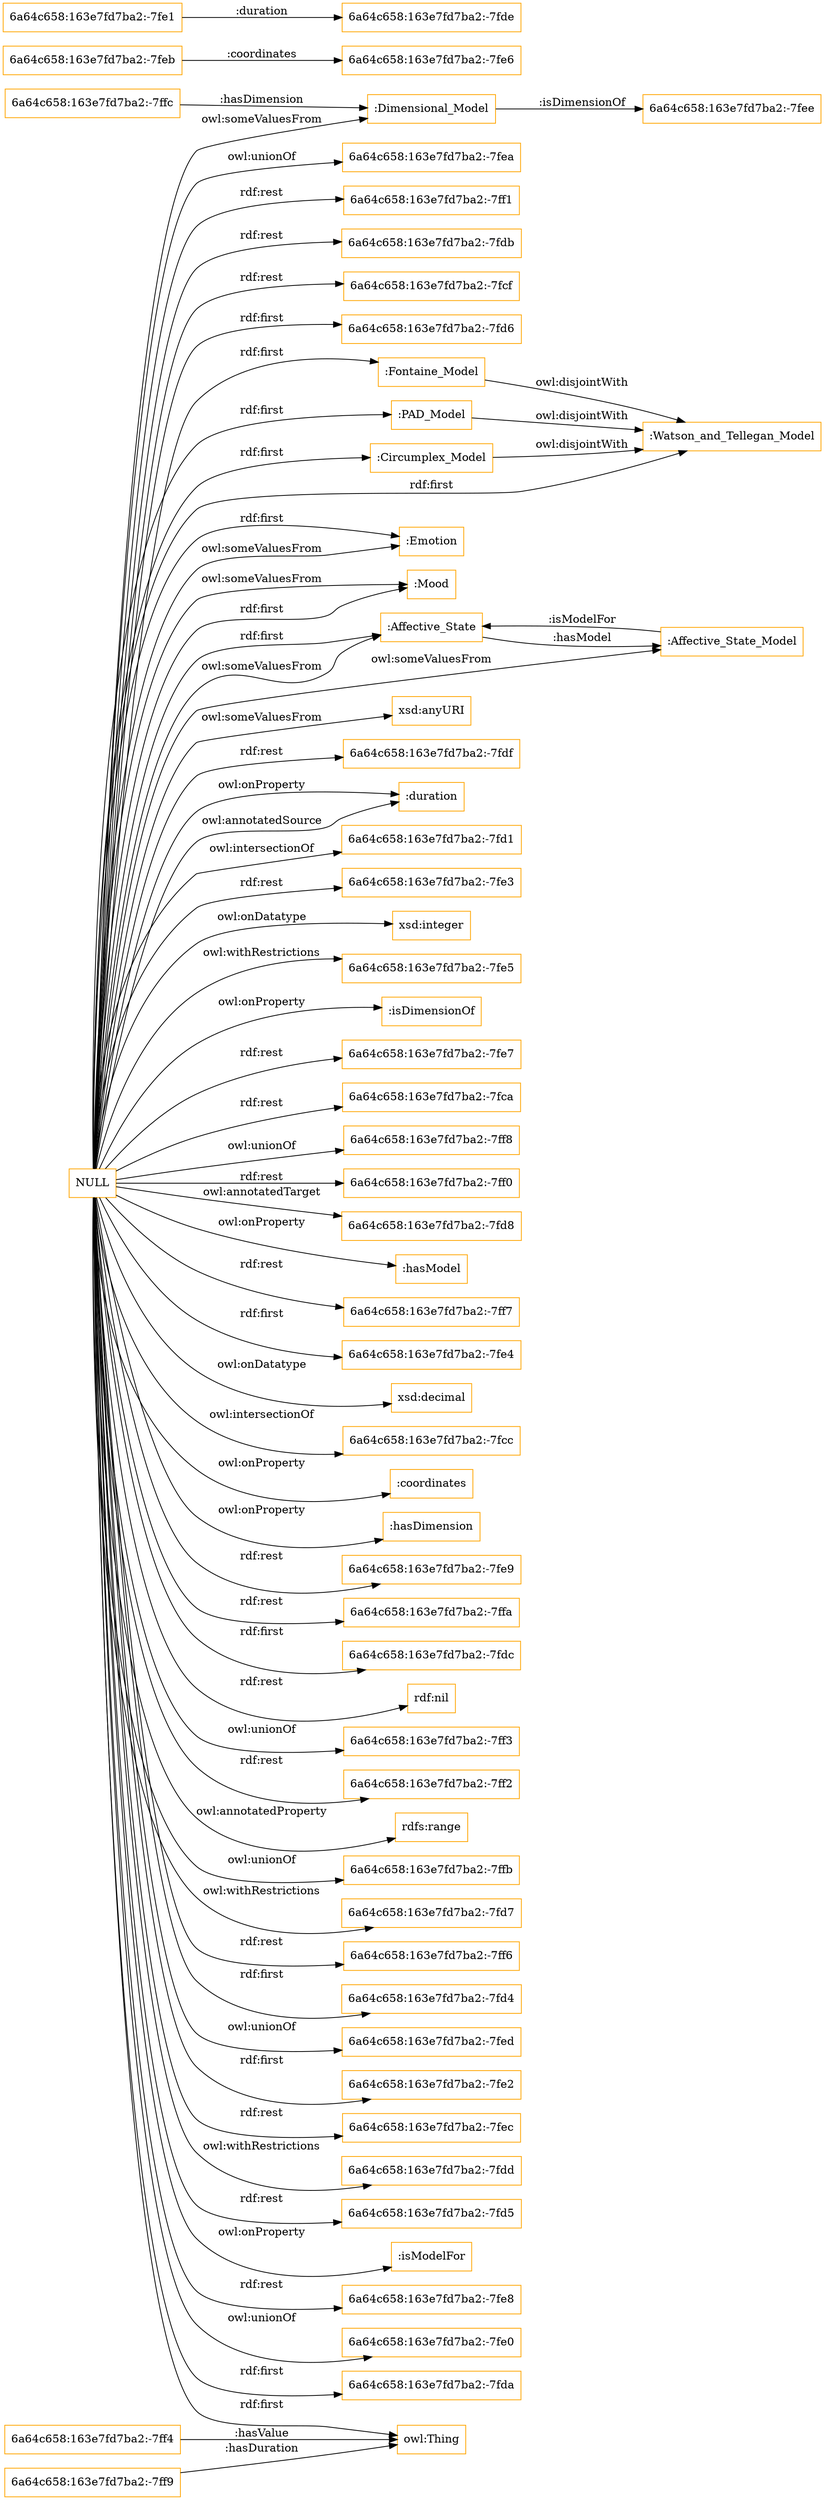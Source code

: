 digraph ar2dtool_diagram { 
rankdir=LR;
size="1501"
node [shape = rectangle, color="orange"]; ":Dimensional_Model" ":Fontaine_Model" "6a64c658:163e7fd7ba2:-7ff4" ":PAD_Model" "6a64c658:163e7fd7ba2:-7fee" ":Emotion" ":Mood" "6a64c658:163e7fd7ba2:-7feb" ":Affective_State" "6a64c658:163e7fd7ba2:-7ff9" ":Watson_and_Tellegan_Model" "6a64c658:163e7fd7ba2:-7fe1" "6a64c658:163e7fd7ba2:-7ffc" ":Affective_State_Model" ":Circumplex_Model" ; /*classes style*/
	":Circumplex_Model" -> ":Watson_and_Tellegan_Model" [ label = "owl:disjointWith" ];
	":Fontaine_Model" -> ":Watson_and_Tellegan_Model" [ label = "owl:disjointWith" ];
	":PAD_Model" -> ":Watson_and_Tellegan_Model" [ label = "owl:disjointWith" ];
	"NULL" -> ":PAD_Model" [ label = "rdf:first" ];
	"NULL" -> "xsd:anyURI" [ label = "owl:someValuesFrom" ];
	"NULL" -> "6a64c658:163e7fd7ba2:-7fdf" [ label = "rdf:rest" ];
	"NULL" -> ":duration" [ label = "owl:onProperty" ];
	"NULL" -> "6a64c658:163e7fd7ba2:-7fd1" [ label = "owl:intersectionOf" ];
	"NULL" -> "6a64c658:163e7fd7ba2:-7fe3" [ label = "rdf:rest" ];
	"NULL" -> "xsd:integer" [ label = "owl:onDatatype" ];
	"NULL" -> "6a64c658:163e7fd7ba2:-7fe5" [ label = "owl:withRestrictions" ];
	"NULL" -> ":isDimensionOf" [ label = "owl:onProperty" ];
	"NULL" -> "6a64c658:163e7fd7ba2:-7fe7" [ label = "rdf:rest" ];
	"NULL" -> "6a64c658:163e7fd7ba2:-7fca" [ label = "rdf:rest" ];
	"NULL" -> "6a64c658:163e7fd7ba2:-7ff8" [ label = "owl:unionOf" ];
	"NULL" -> "6a64c658:163e7fd7ba2:-7ff0" [ label = "rdf:rest" ];
	"NULL" -> "6a64c658:163e7fd7ba2:-7fd8" [ label = "owl:annotatedTarget" ];
	"NULL" -> ":hasModel" [ label = "owl:onProperty" ];
	"NULL" -> "6a64c658:163e7fd7ba2:-7ff7" [ label = "rdf:rest" ];
	"NULL" -> "6a64c658:163e7fd7ba2:-7fe4" [ label = "rdf:first" ];
	"NULL" -> "xsd:decimal" [ label = "owl:onDatatype" ];
	"NULL" -> "6a64c658:163e7fd7ba2:-7fcc" [ label = "owl:intersectionOf" ];
	"NULL" -> ":coordinates" [ label = "owl:onProperty" ];
	"NULL" -> ":hasDimension" [ label = "owl:onProperty" ];
	"NULL" -> "6a64c658:163e7fd7ba2:-7fe9" [ label = "rdf:rest" ];
	"NULL" -> ":Affective_State_Model" [ label = "owl:someValuesFrom" ];
	"NULL" -> "6a64c658:163e7fd7ba2:-7ffa" [ label = "rdf:rest" ];
	"NULL" -> ":Fontaine_Model" [ label = "rdf:first" ];
	"NULL" -> "6a64c658:163e7fd7ba2:-7fdc" [ label = "rdf:first" ];
	"NULL" -> "rdf:nil" [ label = "rdf:rest" ];
	"NULL" -> "6a64c658:163e7fd7ba2:-7ff3" [ label = "owl:unionOf" ];
	"NULL" -> "6a64c658:163e7fd7ba2:-7ff2" [ label = "rdf:rest" ];
	"NULL" -> ":Mood" [ label = "owl:someValuesFrom" ];
	"NULL" -> ":Circumplex_Model" [ label = "rdf:first" ];
	"NULL" -> "rdfs:range" [ label = "owl:annotatedProperty" ];
	"NULL" -> "6a64c658:163e7fd7ba2:-7ffb" [ label = "owl:unionOf" ];
	"NULL" -> "6a64c658:163e7fd7ba2:-7fd7" [ label = "owl:withRestrictions" ];
	"NULL" -> ":Emotion" [ label = "rdf:first" ];
	"NULL" -> "6a64c658:163e7fd7ba2:-7ff6" [ label = "rdf:rest" ];
	"NULL" -> "6a64c658:163e7fd7ba2:-7fd4" [ label = "rdf:first" ];
	"NULL" -> "6a64c658:163e7fd7ba2:-7fed" [ label = "owl:unionOf" ];
	"NULL" -> "6a64c658:163e7fd7ba2:-7fe2" [ label = "rdf:first" ];
	"NULL" -> ":duration" [ label = "owl:annotatedSource" ];
	"NULL" -> "6a64c658:163e7fd7ba2:-7fec" [ label = "rdf:rest" ];
	"NULL" -> "owl:Thing" [ label = "rdf:first" ];
	"NULL" -> "6a64c658:163e7fd7ba2:-7fdd" [ label = "owl:withRestrictions" ];
	"NULL" -> ":Emotion" [ label = "owl:someValuesFrom" ];
	"NULL" -> ":Affective_State" [ label = "owl:someValuesFrom" ];
	"NULL" -> ":Watson_and_Tellegan_Model" [ label = "rdf:first" ];
	"NULL" -> "6a64c658:163e7fd7ba2:-7fd5" [ label = "rdf:rest" ];
	"NULL" -> ":isModelFor" [ label = "owl:onProperty" ];
	"NULL" -> "6a64c658:163e7fd7ba2:-7fe8" [ label = "rdf:rest" ];
	"NULL" -> "6a64c658:163e7fd7ba2:-7fe0" [ label = "owl:unionOf" ];
	"NULL" -> "6a64c658:163e7fd7ba2:-7fda" [ label = "rdf:first" ];
	"NULL" -> ":Mood" [ label = "rdf:first" ];
	"NULL" -> ":Dimensional_Model" [ label = "owl:someValuesFrom" ];
	"NULL" -> ":Affective_State" [ label = "rdf:first" ];
	"NULL" -> "6a64c658:163e7fd7ba2:-7fea" [ label = "owl:unionOf" ];
	"NULL" -> "6a64c658:163e7fd7ba2:-7ff1" [ label = "rdf:rest" ];
	"NULL" -> "6a64c658:163e7fd7ba2:-7fdb" [ label = "rdf:rest" ];
	"NULL" -> "6a64c658:163e7fd7ba2:-7fcf" [ label = "rdf:rest" ];
	"NULL" -> "6a64c658:163e7fd7ba2:-7fd6" [ label = "rdf:first" ];
	":Dimensional_Model" -> "6a64c658:163e7fd7ba2:-7fee" [ label = ":isDimensionOf" ];
	"6a64c658:163e7fd7ba2:-7feb" -> "6a64c658:163e7fd7ba2:-7fe6" [ label = ":coordinates" ];
	":Affective_State_Model" -> ":Affective_State" [ label = ":isModelFor" ];
	"6a64c658:163e7fd7ba2:-7ffc" -> ":Dimensional_Model" [ label = ":hasDimension" ];
	":Affective_State" -> ":Affective_State_Model" [ label = ":hasModel" ];
	"6a64c658:163e7fd7ba2:-7ff4" -> "owl:Thing" [ label = ":hasValue" ];
	"6a64c658:163e7fd7ba2:-7fe1" -> "6a64c658:163e7fd7ba2:-7fde" [ label = ":duration" ];
	"6a64c658:163e7fd7ba2:-7ff9" -> "owl:Thing" [ label = ":hasDuration" ];

}
